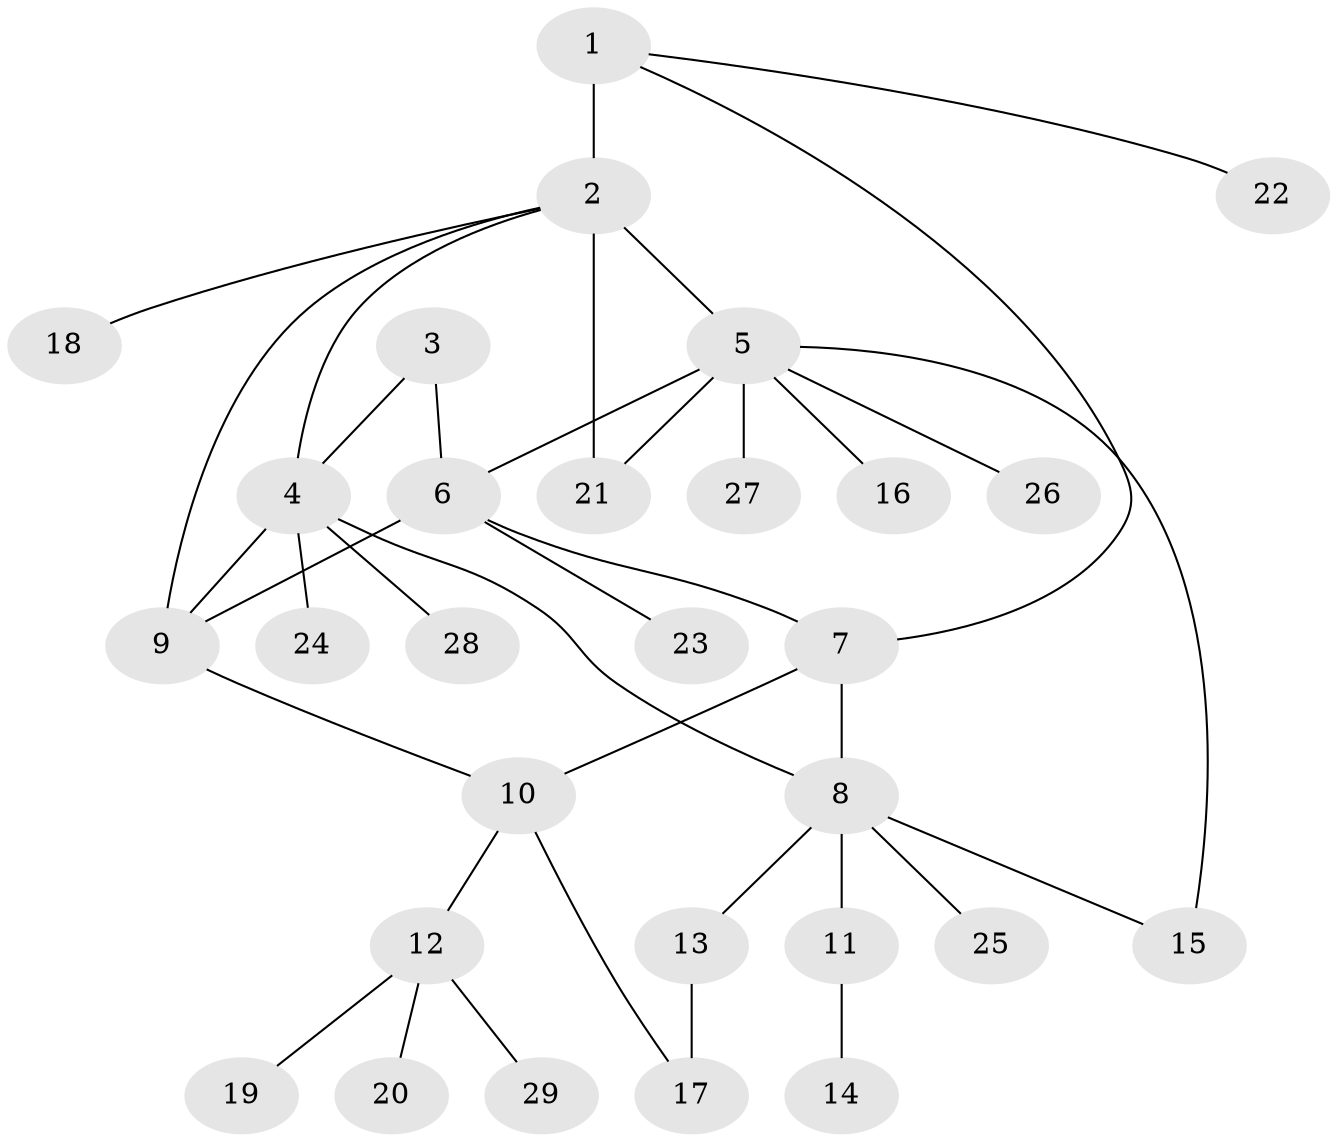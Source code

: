 // original degree distribution, {3: 0.10416666666666667, 11: 0.020833333333333332, 7: 0.041666666666666664, 8: 0.020833333333333332, 6: 0.020833333333333332, 4: 0.041666666666666664, 5: 0.041666666666666664, 2: 0.125, 1: 0.5833333333333334}
// Generated by graph-tools (version 1.1) at 2025/52/03/04/25 22:52:45]
// undirected, 29 vertices, 37 edges
graph export_dot {
  node [color=gray90,style=filled];
  1;
  2;
  3;
  4;
  5;
  6;
  7;
  8;
  9;
  10;
  11;
  12;
  13;
  14;
  15;
  16;
  17;
  18;
  19;
  20;
  21;
  22;
  23;
  24;
  25;
  26;
  27;
  28;
  29;
  1 -- 2 [weight=5.0];
  1 -- 7 [weight=1.0];
  1 -- 22 [weight=1.0];
  2 -- 4 [weight=1.0];
  2 -- 5 [weight=1.0];
  2 -- 9 [weight=1.0];
  2 -- 18 [weight=1.0];
  2 -- 21 [weight=1.0];
  3 -- 4 [weight=1.0];
  3 -- 6 [weight=1.0];
  4 -- 8 [weight=1.0];
  4 -- 9 [weight=1.0];
  4 -- 24 [weight=1.0];
  4 -- 28 [weight=1.0];
  5 -- 6 [weight=1.0];
  5 -- 15 [weight=1.0];
  5 -- 16 [weight=1.0];
  5 -- 21 [weight=1.0];
  5 -- 26 [weight=1.0];
  5 -- 27 [weight=1.0];
  6 -- 7 [weight=1.0];
  6 -- 9 [weight=1.0];
  6 -- 23 [weight=1.0];
  7 -- 8 [weight=1.0];
  7 -- 10 [weight=1.0];
  8 -- 11 [weight=1.0];
  8 -- 13 [weight=1.0];
  8 -- 15 [weight=1.0];
  8 -- 25 [weight=1.0];
  9 -- 10 [weight=1.0];
  10 -- 12 [weight=1.0];
  10 -- 17 [weight=1.0];
  11 -- 14 [weight=1.0];
  12 -- 19 [weight=1.0];
  12 -- 20 [weight=1.0];
  12 -- 29 [weight=1.0];
  13 -- 17 [weight=1.0];
}
